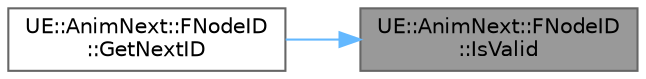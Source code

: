 digraph "UE::AnimNext::FNodeID::IsValid"
{
 // INTERACTIVE_SVG=YES
 // LATEX_PDF_SIZE
  bgcolor="transparent";
  edge [fontname=Helvetica,fontsize=10,labelfontname=Helvetica,labelfontsize=10];
  node [fontname=Helvetica,fontsize=10,shape=box,height=0.2,width=0.4];
  rankdir="RL";
  Node1 [id="Node000001",label="UE::AnimNext::FNodeID\l::IsValid",height=0.2,width=0.4,color="gray40", fillcolor="grey60", style="filled", fontcolor="black",tooltip=" "];
  Node1 -> Node2 [id="edge1_Node000001_Node000002",dir="back",color="steelblue1",style="solid",tooltip=" "];
  Node2 [id="Node000002",label="UE::AnimNext::FNodeID\l::GetNextID",height=0.2,width=0.4,color="grey40", fillcolor="white", style="filled",URL="$da/d0a/structUE_1_1AnimNext_1_1FNodeID.html#a8f405ab492623c0d65199edacc7dbfe9",tooltip=" "];
}
